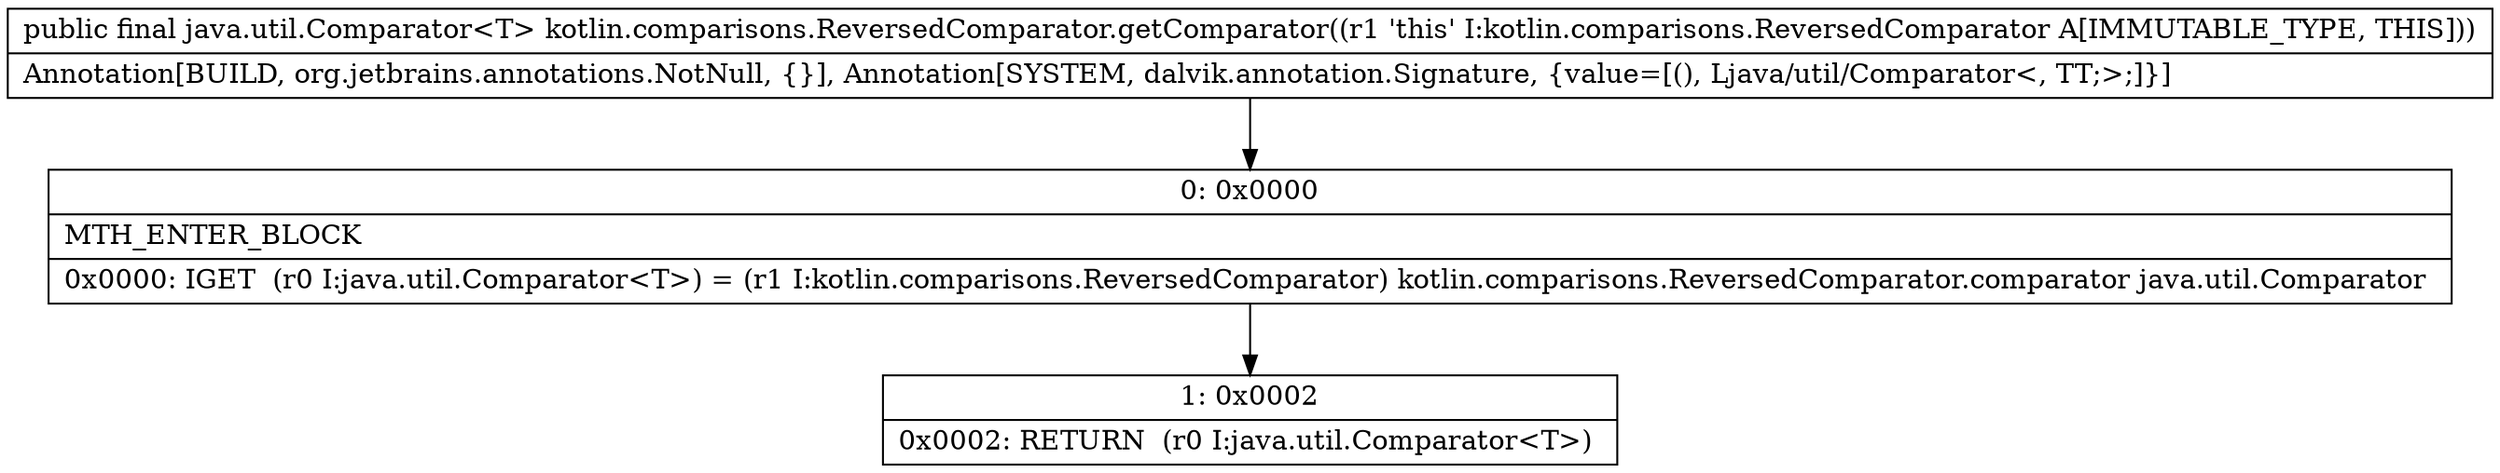 digraph "CFG forkotlin.comparisons.ReversedComparator.getComparator()Ljava\/util\/Comparator;" {
Node_0 [shape=record,label="{0\:\ 0x0000|MTH_ENTER_BLOCK\l|0x0000: IGET  (r0 I:java.util.Comparator\<T\>) = (r1 I:kotlin.comparisons.ReversedComparator) kotlin.comparisons.ReversedComparator.comparator java.util.Comparator \l}"];
Node_1 [shape=record,label="{1\:\ 0x0002|0x0002: RETURN  (r0 I:java.util.Comparator\<T\>) \l}"];
MethodNode[shape=record,label="{public final java.util.Comparator\<T\> kotlin.comparisons.ReversedComparator.getComparator((r1 'this' I:kotlin.comparisons.ReversedComparator A[IMMUTABLE_TYPE, THIS]))  | Annotation[BUILD, org.jetbrains.annotations.NotNull, \{\}], Annotation[SYSTEM, dalvik.annotation.Signature, \{value=[(), Ljava\/util\/Comparator\<, TT;\>;]\}]\l}"];
MethodNode -> Node_0;
Node_0 -> Node_1;
}


